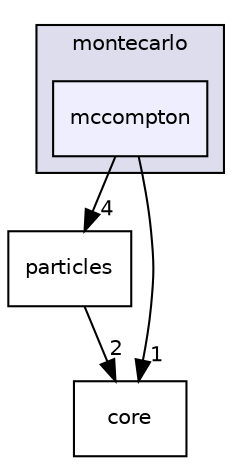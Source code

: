 digraph "include/montecarlo/mccompton" {
  compound=true
  node [ fontsize="10", fontname="Helvetica"];
  edge [ labelfontsize="10", labelfontname="Helvetica"];
  subgraph clusterdir_f9d60213ad3e9a3f75b58cadac8553a7 {
    graph [ bgcolor="#ddddee", pencolor="black", label="montecarlo" fontname="Helvetica", fontsize="10", URL="dir_f9d60213ad3e9a3f75b58cadac8553a7.html"]
  dir_0d10e04eb9c71527b81872286633c8eb [shape=box, label="mccompton", style="filled", fillcolor="#eeeeff", pencolor="black", URL="dir_0d10e04eb9c71527b81872286633c8eb.html"];
  }
  dir_4500ae5066efdd32ca33cf133a51d304 [shape=box label="particles" URL="dir_4500ae5066efdd32ca33cf133a51d304.html"];
  dir_3d69f64eaf81436fe2b22361382717e5 [shape=box label="core" URL="dir_3d69f64eaf81436fe2b22361382717e5.html"];
  dir_0d10e04eb9c71527b81872286633c8eb->dir_4500ae5066efdd32ca33cf133a51d304 [headlabel="4", labeldistance=1.5 headhref="dir_000013_000014.html"];
  dir_0d10e04eb9c71527b81872286633c8eb->dir_3d69f64eaf81436fe2b22361382717e5 [headlabel="1", labeldistance=1.5 headhref="dir_000013_000003.html"];
  dir_4500ae5066efdd32ca33cf133a51d304->dir_3d69f64eaf81436fe2b22361382717e5 [headlabel="2", labeldistance=1.5 headhref="dir_000014_000003.html"];
}
